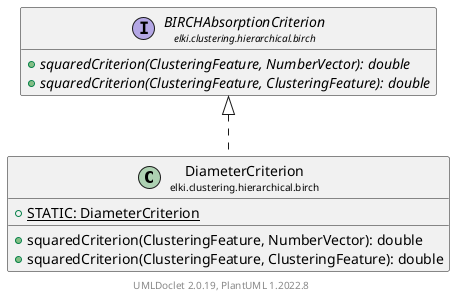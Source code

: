 @startuml
    remove .*\.(Instance|Par|Parameterizer|Factory)$
    set namespaceSeparator none
    hide empty fields
    hide empty methods

    class "<size:14>DiameterCriterion\n<size:10>elki.clustering.hierarchical.birch" as elki.clustering.hierarchical.birch.DiameterCriterion [[DiameterCriterion.html]] {
        {static} +STATIC: DiameterCriterion
        +squaredCriterion(ClusteringFeature, NumberVector): double
        +squaredCriterion(ClusteringFeature, ClusteringFeature): double
    }

    interface "<size:14>BIRCHAbsorptionCriterion\n<size:10>elki.clustering.hierarchical.birch" as elki.clustering.hierarchical.birch.BIRCHAbsorptionCriterion [[BIRCHAbsorptionCriterion.html]] {
        {abstract} +squaredCriterion(ClusteringFeature, NumberVector): double
        {abstract} +squaredCriterion(ClusteringFeature, ClusteringFeature): double
    }
    class "<size:14>DiameterCriterion.Par\n<size:10>elki.clustering.hierarchical.birch" as elki.clustering.hierarchical.birch.DiameterCriterion.Par [[DiameterCriterion.Par.html]]

    elki.clustering.hierarchical.birch.BIRCHAbsorptionCriterion <|.. elki.clustering.hierarchical.birch.DiameterCriterion
    elki.clustering.hierarchical.birch.DiameterCriterion +-- elki.clustering.hierarchical.birch.DiameterCriterion.Par

    center footer UMLDoclet 2.0.19, PlantUML 1.2022.8
@enduml
